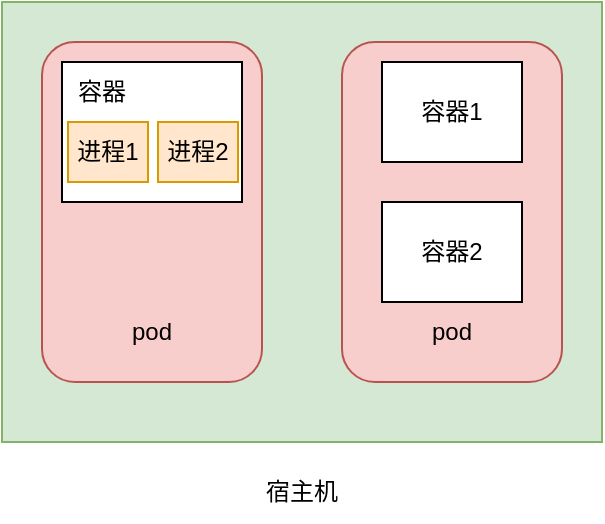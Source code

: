 <mxfile version="26.2.14">
  <diagram name="第 1 页" id="PLK7-iM8lwANKItf3vmk">
    <mxGraphModel dx="1018" dy="689" grid="1" gridSize="10" guides="1" tooltips="1" connect="1" arrows="1" fold="1" page="1" pageScale="1" pageWidth="827" pageHeight="1169" math="0" shadow="0">
      <root>
        <mxCell id="0" />
        <mxCell id="1" parent="0" />
        <mxCell id="SYI_DHDsVVhUefW7UPwv-7" value="" style="rounded=0;whiteSpace=wrap;html=1;fillColor=#d5e8d4;strokeColor=#82b366;" vertex="1" parent="1">
          <mxGeometry x="90" y="220" width="300" height="220" as="geometry" />
        </mxCell>
        <mxCell id="SYI_DHDsVVhUefW7UPwv-2" value="" style="rounded=1;whiteSpace=wrap;html=1;fillColor=#f8cecc;strokeColor=#b85450;" vertex="1" parent="1">
          <mxGeometry x="110" y="240" width="110" height="170" as="geometry" />
        </mxCell>
        <mxCell id="SYI_DHDsVVhUefW7UPwv-3" value="" style="rounded=0;whiteSpace=wrap;html=1;" vertex="1" parent="1">
          <mxGeometry x="120" y="250" width="90" height="70" as="geometry" />
        </mxCell>
        <mxCell id="SYI_DHDsVVhUefW7UPwv-4" value="" style="rounded=1;whiteSpace=wrap;html=1;fillColor=#f8cecc;strokeColor=#b85450;" vertex="1" parent="1">
          <mxGeometry x="260" y="240" width="110" height="170" as="geometry" />
        </mxCell>
        <mxCell id="SYI_DHDsVVhUefW7UPwv-5" value="容器1" style="rounded=0;whiteSpace=wrap;html=1;" vertex="1" parent="1">
          <mxGeometry x="280" y="250" width="70" height="50" as="geometry" />
        </mxCell>
        <mxCell id="SYI_DHDsVVhUefW7UPwv-6" value="容器2" style="rounded=0;whiteSpace=wrap;html=1;" vertex="1" parent="1">
          <mxGeometry x="280" y="320" width="70" height="50" as="geometry" />
        </mxCell>
        <mxCell id="SYI_DHDsVVhUefW7UPwv-8" value="pod" style="text;html=1;align=center;verticalAlign=middle;whiteSpace=wrap;rounded=0;" vertex="1" parent="1">
          <mxGeometry x="135" y="370" width="60" height="30" as="geometry" />
        </mxCell>
        <mxCell id="SYI_DHDsVVhUefW7UPwv-9" value="pod" style="text;html=1;align=center;verticalAlign=middle;whiteSpace=wrap;rounded=0;" vertex="1" parent="1">
          <mxGeometry x="285" y="370" width="60" height="30" as="geometry" />
        </mxCell>
        <mxCell id="SYI_DHDsVVhUefW7UPwv-10" value="宿主机" style="text;html=1;align=center;verticalAlign=middle;whiteSpace=wrap;rounded=0;" vertex="1" parent="1">
          <mxGeometry x="210" y="450" width="60" height="30" as="geometry" />
        </mxCell>
        <mxCell id="SYI_DHDsVVhUefW7UPwv-11" value="容器" style="text;html=1;align=center;verticalAlign=middle;whiteSpace=wrap;rounded=0;" vertex="1" parent="1">
          <mxGeometry x="110" y="250" width="60" height="30" as="geometry" />
        </mxCell>
        <mxCell id="SYI_DHDsVVhUefW7UPwv-12" value="进程2" style="rounded=0;whiteSpace=wrap;html=1;fillColor=#ffe6cc;strokeColor=#d79b00;" vertex="1" parent="1">
          <mxGeometry x="168" y="280" width="40" height="30" as="geometry" />
        </mxCell>
        <mxCell id="SYI_DHDsVVhUefW7UPwv-13" value="进程1" style="rounded=0;whiteSpace=wrap;html=1;fillColor=#ffe6cc;strokeColor=#d79b00;" vertex="1" parent="1">
          <mxGeometry x="123" y="280" width="40" height="30" as="geometry" />
        </mxCell>
      </root>
    </mxGraphModel>
  </diagram>
</mxfile>
